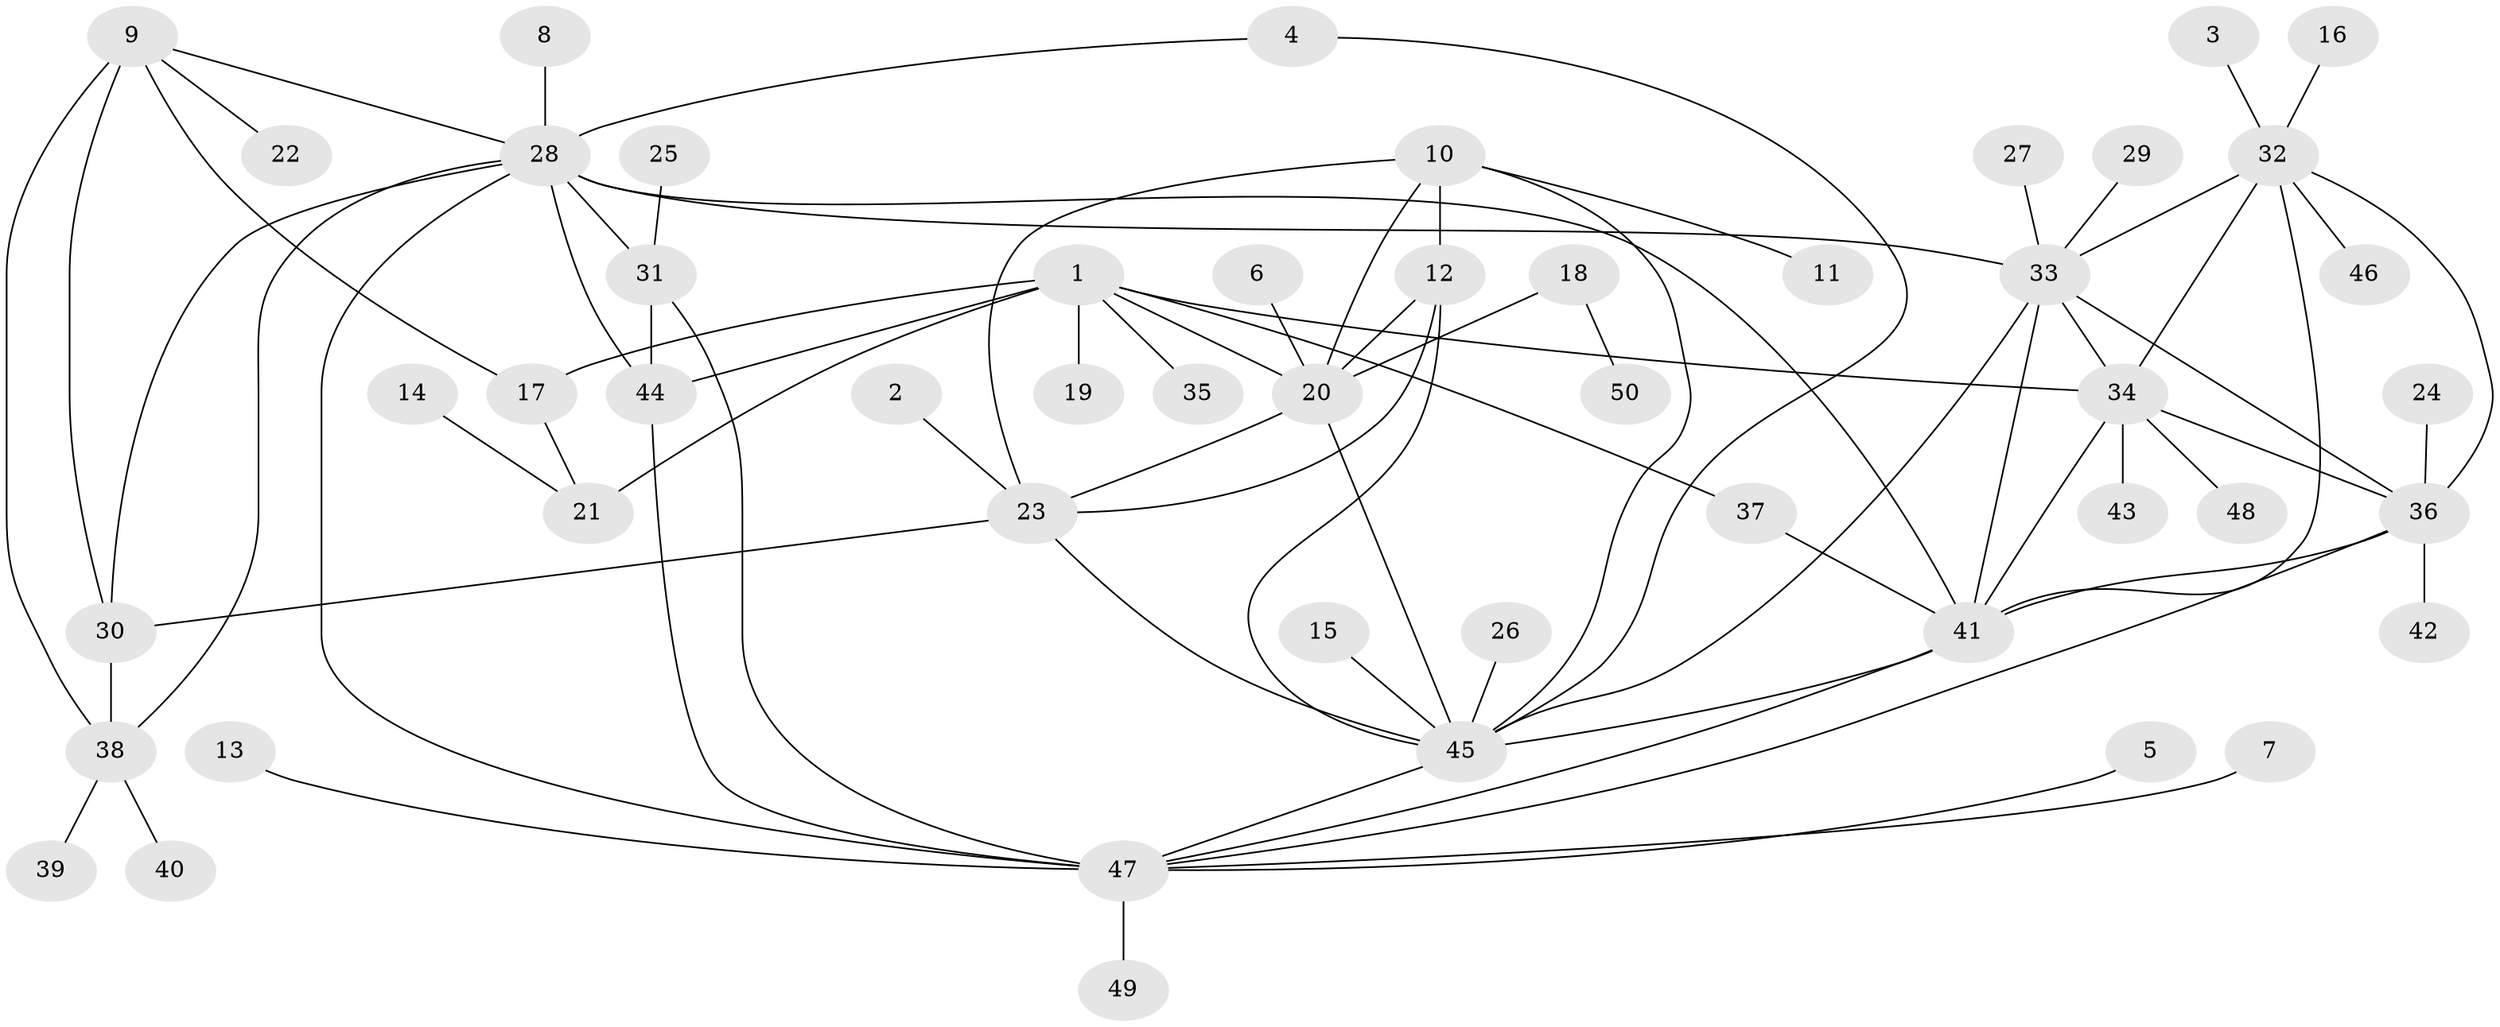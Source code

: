 // original degree distribution, {7: 0.07, 5: 0.05, 6: 0.05, 9: 0.03, 11: 0.01, 8: 0.02, 13: 0.01, 10: 0.01, 2: 0.15, 1: 0.56, 3: 0.03, 4: 0.01}
// Generated by graph-tools (version 1.1) at 2025/26/03/09/25 03:26:38]
// undirected, 50 vertices, 79 edges
graph export_dot {
graph [start="1"]
  node [color=gray90,style=filled];
  1;
  2;
  3;
  4;
  5;
  6;
  7;
  8;
  9;
  10;
  11;
  12;
  13;
  14;
  15;
  16;
  17;
  18;
  19;
  20;
  21;
  22;
  23;
  24;
  25;
  26;
  27;
  28;
  29;
  30;
  31;
  32;
  33;
  34;
  35;
  36;
  37;
  38;
  39;
  40;
  41;
  42;
  43;
  44;
  45;
  46;
  47;
  48;
  49;
  50;
  1 -- 17 [weight=3.0];
  1 -- 19 [weight=1.0];
  1 -- 20 [weight=1.0];
  1 -- 21 [weight=3.0];
  1 -- 34 [weight=1.0];
  1 -- 35 [weight=1.0];
  1 -- 37 [weight=1.0];
  1 -- 44 [weight=1.0];
  2 -- 23 [weight=1.0];
  3 -- 32 [weight=1.0];
  4 -- 28 [weight=1.0];
  4 -- 45 [weight=1.0];
  5 -- 47 [weight=1.0];
  6 -- 20 [weight=1.0];
  7 -- 47 [weight=1.0];
  8 -- 28 [weight=1.0];
  9 -- 17 [weight=1.0];
  9 -- 22 [weight=1.0];
  9 -- 28 [weight=1.0];
  9 -- 30 [weight=2.0];
  9 -- 38 [weight=1.0];
  10 -- 11 [weight=1.0];
  10 -- 12 [weight=1.0];
  10 -- 20 [weight=1.0];
  10 -- 23 [weight=1.0];
  10 -- 45 [weight=1.0];
  12 -- 20 [weight=1.0];
  12 -- 23 [weight=1.0];
  12 -- 45 [weight=1.0];
  13 -- 47 [weight=1.0];
  14 -- 21 [weight=1.0];
  15 -- 45 [weight=1.0];
  16 -- 32 [weight=1.0];
  17 -- 21 [weight=1.0];
  18 -- 20 [weight=1.0];
  18 -- 50 [weight=1.0];
  20 -- 23 [weight=1.0];
  20 -- 45 [weight=1.0];
  23 -- 30 [weight=1.0];
  23 -- 45 [weight=1.0];
  24 -- 36 [weight=1.0];
  25 -- 31 [weight=1.0];
  26 -- 45 [weight=1.0];
  27 -- 33 [weight=1.0];
  28 -- 30 [weight=2.0];
  28 -- 31 [weight=1.0];
  28 -- 33 [weight=1.0];
  28 -- 38 [weight=1.0];
  28 -- 41 [weight=1.0];
  28 -- 44 [weight=2.0];
  28 -- 47 [weight=1.0];
  29 -- 33 [weight=1.0];
  30 -- 38 [weight=2.0];
  31 -- 44 [weight=2.0];
  31 -- 47 [weight=1.0];
  32 -- 33 [weight=1.0];
  32 -- 34 [weight=1.0];
  32 -- 36 [weight=1.0];
  32 -- 41 [weight=1.0];
  32 -- 46 [weight=1.0];
  33 -- 34 [weight=1.0];
  33 -- 36 [weight=1.0];
  33 -- 41 [weight=1.0];
  33 -- 45 [weight=1.0];
  34 -- 36 [weight=1.0];
  34 -- 41 [weight=1.0];
  34 -- 43 [weight=1.0];
  34 -- 48 [weight=1.0];
  36 -- 41 [weight=1.0];
  36 -- 42 [weight=1.0];
  36 -- 47 [weight=1.0];
  37 -- 41 [weight=1.0];
  38 -- 39 [weight=1.0];
  38 -- 40 [weight=1.0];
  41 -- 45 [weight=1.0];
  41 -- 47 [weight=1.0];
  44 -- 47 [weight=2.0];
  45 -- 47 [weight=1.0];
  47 -- 49 [weight=1.0];
}
